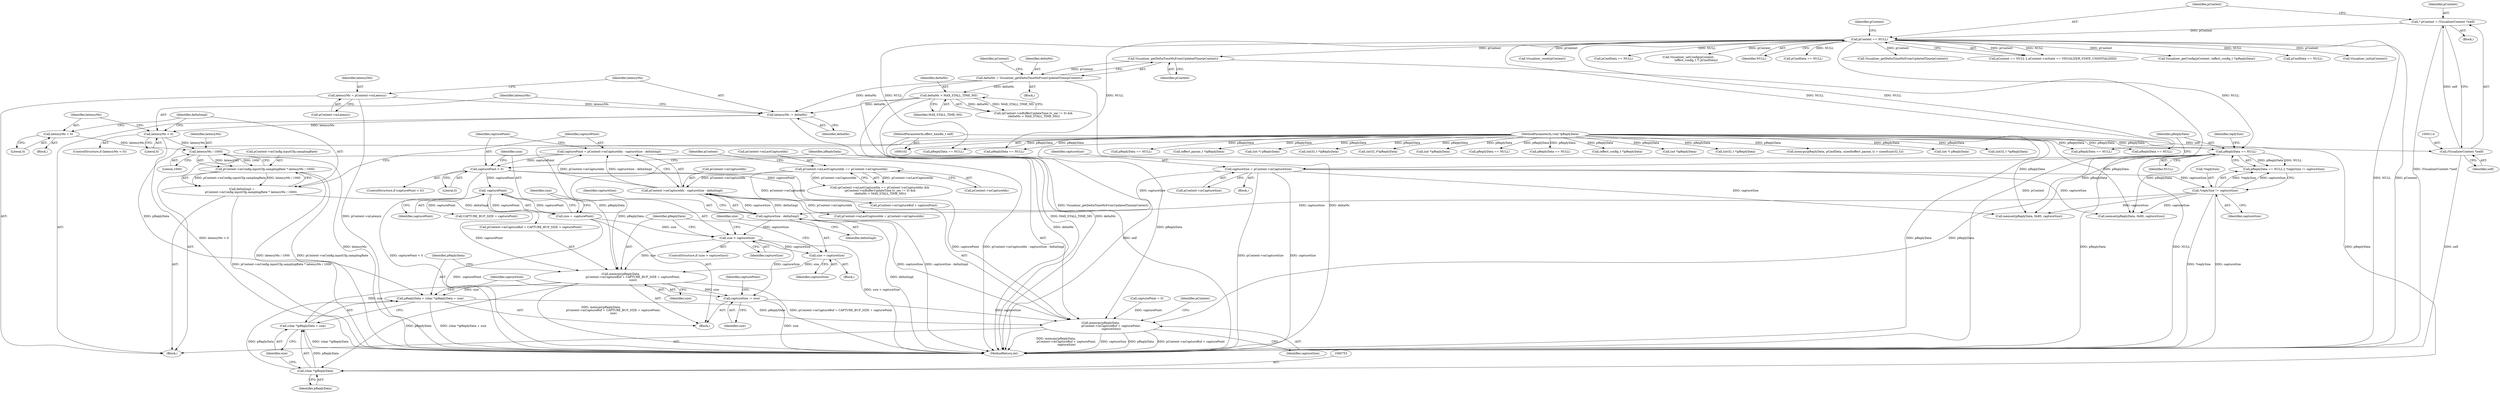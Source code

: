digraph "1_Android_aeea52da00d210587fb3ed895de3d5f2e0264c88_11@API" {
"1000739" [label="(Call,memcpy(pReplyData,\n                           pContext->mCaptureBuf + CAPTURE_BUF_SIZE + capturePoint,\n                           size))"];
"1000621" [label="(Call,pReplyData == NULL)"];
"1000108" [label="(MethodParameterIn,void *pReplyData)"];
"1000119" [label="(Call,pContext == NULL)"];
"1000111" [label="(Call,* pContext = (VisualizerContext *)self)"];
"1000113" [label="(Call,(VisualizerContext *)self)"];
"1000103" [label="(MethodParameterIn,effect_handle_t self)"];
"1000729" [label="(Call,-capturePoint)"];
"1000722" [label="(Call,capturePoint < 0)"];
"1000712" [label="(Call,capturePoint = pContext->mCaptureIdx - captureSize - deltaSmpl)"];
"1000714" [label="(Call,pContext->mCaptureIdx - captureSize - deltaSmpl)"];
"1000646" [label="(Call,pContext->mLastCaptureIdx == pContext->mCaptureIdx)"];
"1000718" [label="(Call,captureSize - deltaSmpl)"];
"1000624" [label="(Call,*replySize != captureSize)"];
"1000614" [label="(Call,captureSize = pContext->mCaptureSize)"];
"1000698" [label="(Call,deltaSmpl =\n                    pContext->mConfig.inputCfg.samplingRate * latencyMs / 1000)"];
"1000700" [label="(Call,pContext->mConfig.inputCfg.samplingRate * latencyMs / 1000)"];
"1000708" [label="(Call,latencyMs / 1000)"];
"1000694" [label="(Call,latencyMs = 0)"];
"1000690" [label="(Call,latencyMs < 0)"];
"1000686" [label="(Call,latencyMs -= deltaMs)"];
"1000640" [label="(Call,deltaMs = Visualizer_getDeltaTimeMsFromUpdatedTime(pContext))"];
"1000642" [label="(Call,Visualizer_getDeltaTimeMsFromUpdatedTime(pContext))"];
"1000661" [label="(Call,deltaMs > MAX_STALL_TIME_MS)"];
"1000681" [label="(Call,latencyMs = pContext->mLatency)"];
"1000736" [label="(Call,size = captureSize)"];
"1000732" [label="(Call,size > captureSize)"];
"1000727" [label="(Call,size = -capturePoint)"];
"1000749" [label="(Call,pReplyData = (char *)pReplyData + size)"];
"1000762" [label="(Call,memcpy(pReplyData,\n                       pContext->mCaptureBuf + capturePoint,\n                       captureSize))"];
"1000752" [label="(Call,(char *)pReplyData)"];
"1000751" [label="(Call,(char *)pReplyData + size)"];
"1000756" [label="(Call,captureSize -= size)"];
"1000755" [label="(Identifier,size)"];
"1000679" [label="(Block,)"];
"1000754" [label="(Identifier,pReplyData)"];
"1000710" [label="(Literal,1000)"];
"1000721" [label="(ControlStructure,if (capturePoint < 0))"];
"1000195" [label="(Call,pReplyData == NULL)"];
"1000115" [label="(Identifier,self)"];
"1000653" [label="(Call,(pContext->mBufferUpdateTime.tv_sec != 0) &&\n (deltaMs > MAX_STALL_TIME_MS))"];
"1000757" [label="(Identifier,captureSize)"];
"1000714" [label="(Call,pContext->mCaptureIdx - captureSize - deltaSmpl)"];
"1000712" [label="(Call,capturePoint = pContext->mCaptureIdx - captureSize - deltaSmpl)"];
"1000759" [label="(Call,capturePoint = 0)"];
"1000735" [label="(Block,)"];
"1000616" [label="(Call,pContext->mCaptureSize)"];
"1000769" [label="(Identifier,captureSize)"];
"1000756" [label="(Call,captureSize -= size)"];
"1000715" [label="(Call,pContext->mCaptureIdx)"];
"1000214" [label="(Call,Visualizer_reset(pContext))"];
"1000642" [label="(Call,Visualizer_getDeltaTimeMsFromUpdatedTime(pContext))"];
"1000640" [label="(Call,deltaMs = Visualizer_getDeltaTimeMsFromUpdatedTime(pContext))"];
"1000713" [label="(Identifier,capturePoint)"];
"1000646" [label="(Call,pContext->mLastCaptureIdx == pContext->mCaptureIdx)"];
"1000220" [label="(Call,pReplyData == NULL)"];
"1000734" [label="(Identifier,captureSize)"];
"1000689" [label="(ControlStructure,if (latencyMs < 0))"];
"1000111" [label="(Call,* pContext = (VisualizerContext *)self)"];
"1000725" [label="(Block,)"];
"1000738" [label="(Identifier,captureSize)"];
"1000638" [label="(Block,)"];
"1000657" [label="(Identifier,pContext)"];
"1000750" [label="(Identifier,pReplyData)"];
"1000113" [label="(Call,(VisualizerContext *)self)"];
"1000772" [label="(Identifier,pContext)"];
"1000487" [label="(Call,pReplyData == NULL)"];
"1000770" [label="(Call,pContext->mLastCaptureIdx = pContext->mCaptureIdx)"];
"1000674" [label="(Call,memset(pReplyData, 0x80, captureSize))"];
"1000662" [label="(Identifier,deltaMs)"];
"1000687" [label="(Identifier,latencyMs)"];
"1000719" [label="(Identifier,captureSize)"];
"1000722" [label="(Call,capturePoint < 0)"];
"1000623" [label="(Identifier,NULL)"];
"1000709" [label="(Identifier,latencyMs)"];
"1000160" [label="(Call,pCmdData == NULL)"];
"1000186" [label="(Call,Visualizer_setConfig(pContext,\n                 (effect_config_t *) pCmdData))"];
"1000698" [label="(Call,deltaSmpl =\n                    pContext->mConfig.inputCfg.samplingRate * latencyMs / 1000)"];
"1000686" [label="(Call,latencyMs -= deltaMs)"];
"1000996" [label="(MethodReturn,int)"];
"1000119" [label="(Call,pContext == NULL)"];
"1000760" [label="(Identifier,capturePoint)"];
"1000737" [label="(Identifier,size)"];
"1000699" [label="(Identifier,deltaSmpl)"];
"1000121" [label="(Identifier,NULL)"];
"1000723" [label="(Identifier,capturePoint)"];
"1000736" [label="(Call,size = captureSize)"];
"1000779" [label="(Call,memset(pReplyData, 0x80, captureSize))"];
"1000470" [label="(Call,pCmdData == NULL)"];
"1000137" [label="(Call,pReplyData == NULL)"];
"1000733" [label="(Identifier,size)"];
"1000344" [label="(Call,(effect_param_t *)pReplyData)"];
"1000103" [label="(MethodParameterIn,effect_handle_t self)"];
"1000708" [label="(Call,latencyMs / 1000)"];
"1000151" [label="(Call,(int *) pReplyData)"];
"1000661" [label="(Call,deltaMs > MAX_STALL_TIME_MS)"];
"1000647" [label="(Call,pContext->mLastCaptureIdx)"];
"1000663" [label="(Identifier,MAX_STALL_TIME_MS)"];
"1000801" [label="(Call,Visualizer_getDeltaTimeMsFromUpdatedTime(pContext))"];
"1000700" [label="(Call,pContext->mConfig.inputCfg.samplingRate * latencyMs / 1000)"];
"1000601" [label="(Call,(int32_t *)pReplyData)"];
"1000926" [label="(Call,(int32_t*)pReplyData)"];
"1000251" [label="(Call,(int *)pReplyData)"];
"1000645" [label="(Call,(pContext->mLastCaptureIdx == pContext->mCaptureIdx) &&\n (pContext->mBufferUpdateTime.tv_sec != 0) &&\n (deltaMs > MAX_STALL_TIME_MS))"];
"1000169" [label="(Call,pReplyData == NULL)"];
"1000682" [label="(Identifier,latencyMs)"];
"1000313" [label="(Call,pReplyData == NULL)"];
"1000209" [label="(Call,(effect_config_t *)pReplyData)"];
"1000731" [label="(ControlStructure,if (size > captureSize))"];
"1000290" [label="(Call,(int *)pReplyData)"];
"1000758" [label="(Identifier,size)"];
"1000752" [label="(Call,(char *)pReplyData)"];
"1000693" [label="(Block,)"];
"1000718" [label="(Call,captureSize - deltaSmpl)"];
"1000501" [label="(Call,(int32_t *)pReplyData)"];
"1000650" [label="(Call,pContext->mCaptureIdx)"];
"1000741" [label="(Call,pContext->mCaptureBuf + CAPTURE_BUF_SIZE + capturePoint)"];
"1000622" [label="(Identifier,pReplyData)"];
"1000120" [label="(Identifier,pContext)"];
"1000124" [label="(Identifier,pContext)"];
"1000641" [label="(Identifier,deltaMs)"];
"1000624" [label="(Call,*replySize != captureSize)"];
"1000740" [label="(Identifier,pReplyData)"];
"1000614" [label="(Call,captureSize = pContext->mCaptureSize)"];
"1000745" [label="(Call,CAPTURE_BUF_SIZE + capturePoint)"];
"1000333" [label="(Call,memcpy(pReplyData, pCmdData, sizeof(effect_param_t) + sizeof(uint32_t)))"];
"1000643" [label="(Identifier,pContext)"];
"1000109" [label="(Block,)"];
"1000627" [label="(Identifier,captureSize)"];
"1000727" [label="(Call,size = -capturePoint)"];
"1000751" [label="(Call,(char *)pReplyData + size)"];
"1000118" [label="(Call,pContext == NULL || pContext->mState == VISUALIZER_STATE_UNINITIALIZED)"];
"1000620" [label="(Call,pReplyData == NULL || *replySize != captureSize)"];
"1000112" [label="(Identifier,pContext)"];
"1000732" [label="(Call,size > captureSize)"];
"1000207" [label="(Call,Visualizer_getConfig(pContext, (effect_config_t *)pReplyData))"];
"1000299" [label="(Call,pCmdData == NULL)"];
"1000739" [label="(Call,memcpy(pReplyData,\n                           pContext->mCaptureBuf + CAPTURE_BUF_SIZE + capturePoint,\n                           size))"];
"1000749" [label="(Call,pReplyData = (char *)pReplyData + size)"];
"1000108" [label="(MethodParameterIn,void *pReplyData)"];
"1000625" [label="(Call,*replySize)"];
"1000696" [label="(Literal,0)"];
"1000692" [label="(Literal,0)"];
"1000720" [label="(Identifier,deltaSmpl)"];
"1000729" [label="(Call,-capturePoint)"];
"1000728" [label="(Identifier,size)"];
"1000621" [label="(Call,pReplyData == NULL)"];
"1000612" [label="(Block,)"];
"1000681" [label="(Call,latencyMs = pContext->mLatency)"];
"1000690" [label="(Call,latencyMs < 0)"];
"1000762" [label="(Call,memcpy(pReplyData,\n                       pContext->mCaptureBuf + capturePoint,\n                       captureSize))"];
"1000763" [label="(Identifier,pReplyData)"];
"1000183" [label="(Call,(int *) pReplyData)"];
"1000648" [label="(Identifier,pContext)"];
"1000748" [label="(Identifier,size)"];
"1000626" [label="(Identifier,replySize)"];
"1000730" [label="(Identifier,capturePoint)"];
"1000683" [label="(Call,pContext->mLatency)"];
"1000691" [label="(Identifier,latencyMs)"];
"1000701" [label="(Call,pContext->mConfig.inputCfg.samplingRate)"];
"1000154" [label="(Call,Visualizer_init(pContext))"];
"1000528" [label="(Call,(int32_t *)pReplyData)"];
"1000615" [label="(Identifier,captureSize)"];
"1000259" [label="(Call,pReplyData == NULL)"];
"1000688" [label="(Identifier,deltaMs)"];
"1000724" [label="(Literal,0)"];
"1000694" [label="(Call,latencyMs = 0)"];
"1000764" [label="(Call,pContext->mCaptureBuf + capturePoint)"];
"1000695" [label="(Identifier,latencyMs)"];
"1000739" -> "1000725"  [label="AST: "];
"1000739" -> "1000748"  [label="CFG: "];
"1000740" -> "1000739"  [label="AST: "];
"1000741" -> "1000739"  [label="AST: "];
"1000748" -> "1000739"  [label="AST: "];
"1000750" -> "1000739"  [label="CFG: "];
"1000739" -> "1000996"  [label="DDG: memcpy(pReplyData,\n                           pContext->mCaptureBuf + CAPTURE_BUF_SIZE + capturePoint,\n                           size)"];
"1000739" -> "1000996"  [label="DDG: pContext->mCaptureBuf + CAPTURE_BUF_SIZE + capturePoint"];
"1000621" -> "1000739"  [label="DDG: pReplyData"];
"1000108" -> "1000739"  [label="DDG: pReplyData"];
"1000729" -> "1000739"  [label="DDG: capturePoint"];
"1000736" -> "1000739"  [label="DDG: size"];
"1000732" -> "1000739"  [label="DDG: size"];
"1000739" -> "1000749"  [label="DDG: size"];
"1000739" -> "1000752"  [label="DDG: pReplyData"];
"1000739" -> "1000751"  [label="DDG: size"];
"1000739" -> "1000756"  [label="DDG: size"];
"1000621" -> "1000620"  [label="AST: "];
"1000621" -> "1000623"  [label="CFG: "];
"1000622" -> "1000621"  [label="AST: "];
"1000623" -> "1000621"  [label="AST: "];
"1000626" -> "1000621"  [label="CFG: "];
"1000620" -> "1000621"  [label="CFG: "];
"1000621" -> "1000996"  [label="DDG: pReplyData"];
"1000621" -> "1000996"  [label="DDG: NULL"];
"1000621" -> "1000620"  [label="DDG: pReplyData"];
"1000621" -> "1000620"  [label="DDG: NULL"];
"1000108" -> "1000621"  [label="DDG: pReplyData"];
"1000119" -> "1000621"  [label="DDG: NULL"];
"1000621" -> "1000674"  [label="DDG: pReplyData"];
"1000621" -> "1000762"  [label="DDG: pReplyData"];
"1000621" -> "1000779"  [label="DDG: pReplyData"];
"1000108" -> "1000102"  [label="AST: "];
"1000108" -> "1000996"  [label="DDG: pReplyData"];
"1000108" -> "1000137"  [label="DDG: pReplyData"];
"1000108" -> "1000151"  [label="DDG: pReplyData"];
"1000108" -> "1000169"  [label="DDG: pReplyData"];
"1000108" -> "1000183"  [label="DDG: pReplyData"];
"1000108" -> "1000195"  [label="DDG: pReplyData"];
"1000108" -> "1000209"  [label="DDG: pReplyData"];
"1000108" -> "1000220"  [label="DDG: pReplyData"];
"1000108" -> "1000251"  [label="DDG: pReplyData"];
"1000108" -> "1000259"  [label="DDG: pReplyData"];
"1000108" -> "1000290"  [label="DDG: pReplyData"];
"1000108" -> "1000313"  [label="DDG: pReplyData"];
"1000108" -> "1000333"  [label="DDG: pReplyData"];
"1000108" -> "1000344"  [label="DDG: pReplyData"];
"1000108" -> "1000487"  [label="DDG: pReplyData"];
"1000108" -> "1000501"  [label="DDG: pReplyData"];
"1000108" -> "1000528"  [label="DDG: pReplyData"];
"1000108" -> "1000601"  [label="DDG: pReplyData"];
"1000108" -> "1000674"  [label="DDG: pReplyData"];
"1000108" -> "1000749"  [label="DDG: pReplyData"];
"1000108" -> "1000752"  [label="DDG: pReplyData"];
"1000108" -> "1000762"  [label="DDG: pReplyData"];
"1000108" -> "1000779"  [label="DDG: pReplyData"];
"1000108" -> "1000926"  [label="DDG: pReplyData"];
"1000119" -> "1000118"  [label="AST: "];
"1000119" -> "1000121"  [label="CFG: "];
"1000120" -> "1000119"  [label="AST: "];
"1000121" -> "1000119"  [label="AST: "];
"1000124" -> "1000119"  [label="CFG: "];
"1000118" -> "1000119"  [label="CFG: "];
"1000119" -> "1000996"  [label="DDG: NULL"];
"1000119" -> "1000996"  [label="DDG: pContext"];
"1000119" -> "1000118"  [label="DDG: pContext"];
"1000119" -> "1000118"  [label="DDG: NULL"];
"1000111" -> "1000119"  [label="DDG: pContext"];
"1000119" -> "1000137"  [label="DDG: NULL"];
"1000119" -> "1000154"  [label="DDG: pContext"];
"1000119" -> "1000160"  [label="DDG: NULL"];
"1000119" -> "1000186"  [label="DDG: pContext"];
"1000119" -> "1000195"  [label="DDG: NULL"];
"1000119" -> "1000207"  [label="DDG: pContext"];
"1000119" -> "1000214"  [label="DDG: pContext"];
"1000119" -> "1000220"  [label="DDG: NULL"];
"1000119" -> "1000259"  [label="DDG: NULL"];
"1000119" -> "1000299"  [label="DDG: NULL"];
"1000119" -> "1000470"  [label="DDG: NULL"];
"1000119" -> "1000642"  [label="DDG: pContext"];
"1000119" -> "1000801"  [label="DDG: pContext"];
"1000111" -> "1000109"  [label="AST: "];
"1000111" -> "1000113"  [label="CFG: "];
"1000112" -> "1000111"  [label="AST: "];
"1000113" -> "1000111"  [label="AST: "];
"1000120" -> "1000111"  [label="CFG: "];
"1000111" -> "1000996"  [label="DDG: (VisualizerContext *)self"];
"1000113" -> "1000111"  [label="DDG: self"];
"1000113" -> "1000115"  [label="CFG: "];
"1000114" -> "1000113"  [label="AST: "];
"1000115" -> "1000113"  [label="AST: "];
"1000113" -> "1000996"  [label="DDG: self"];
"1000103" -> "1000113"  [label="DDG: self"];
"1000103" -> "1000102"  [label="AST: "];
"1000103" -> "1000996"  [label="DDG: self"];
"1000729" -> "1000727"  [label="AST: "];
"1000729" -> "1000730"  [label="CFG: "];
"1000730" -> "1000729"  [label="AST: "];
"1000727" -> "1000729"  [label="CFG: "];
"1000729" -> "1000727"  [label="DDG: capturePoint"];
"1000722" -> "1000729"  [label="DDG: capturePoint"];
"1000729" -> "1000741"  [label="DDG: capturePoint"];
"1000729" -> "1000745"  [label="DDG: capturePoint"];
"1000722" -> "1000721"  [label="AST: "];
"1000722" -> "1000724"  [label="CFG: "];
"1000723" -> "1000722"  [label="AST: "];
"1000724" -> "1000722"  [label="AST: "];
"1000728" -> "1000722"  [label="CFG: "];
"1000763" -> "1000722"  [label="CFG: "];
"1000722" -> "1000996"  [label="DDG: capturePoint < 0"];
"1000712" -> "1000722"  [label="DDG: capturePoint"];
"1000722" -> "1000762"  [label="DDG: capturePoint"];
"1000722" -> "1000764"  [label="DDG: capturePoint"];
"1000712" -> "1000679"  [label="AST: "];
"1000712" -> "1000714"  [label="CFG: "];
"1000713" -> "1000712"  [label="AST: "];
"1000714" -> "1000712"  [label="AST: "];
"1000723" -> "1000712"  [label="CFG: "];
"1000712" -> "1000996"  [label="DDG: pContext->mCaptureIdx - captureSize - deltaSmpl"];
"1000714" -> "1000712"  [label="DDG: pContext->mCaptureIdx"];
"1000714" -> "1000712"  [label="DDG: captureSize - deltaSmpl"];
"1000714" -> "1000718"  [label="CFG: "];
"1000715" -> "1000714"  [label="AST: "];
"1000718" -> "1000714"  [label="AST: "];
"1000714" -> "1000996"  [label="DDG: captureSize - deltaSmpl"];
"1000646" -> "1000714"  [label="DDG: pContext->mCaptureIdx"];
"1000718" -> "1000714"  [label="DDG: captureSize"];
"1000718" -> "1000714"  [label="DDG: deltaSmpl"];
"1000714" -> "1000770"  [label="DDG: pContext->mCaptureIdx"];
"1000646" -> "1000645"  [label="AST: "];
"1000646" -> "1000650"  [label="CFG: "];
"1000647" -> "1000646"  [label="AST: "];
"1000650" -> "1000646"  [label="AST: "];
"1000657" -> "1000646"  [label="CFG: "];
"1000645" -> "1000646"  [label="CFG: "];
"1000646" -> "1000645"  [label="DDG: pContext->mLastCaptureIdx"];
"1000646" -> "1000645"  [label="DDG: pContext->mCaptureIdx"];
"1000646" -> "1000770"  [label="DDG: pContext->mCaptureIdx"];
"1000718" -> "1000720"  [label="CFG: "];
"1000719" -> "1000718"  [label="AST: "];
"1000720" -> "1000718"  [label="AST: "];
"1000718" -> "1000996"  [label="DDG: deltaSmpl"];
"1000624" -> "1000718"  [label="DDG: captureSize"];
"1000614" -> "1000718"  [label="DDG: captureSize"];
"1000698" -> "1000718"  [label="DDG: deltaSmpl"];
"1000718" -> "1000732"  [label="DDG: captureSize"];
"1000718" -> "1000762"  [label="DDG: captureSize"];
"1000624" -> "1000620"  [label="AST: "];
"1000624" -> "1000627"  [label="CFG: "];
"1000625" -> "1000624"  [label="AST: "];
"1000627" -> "1000624"  [label="AST: "];
"1000620" -> "1000624"  [label="CFG: "];
"1000624" -> "1000996"  [label="DDG: captureSize"];
"1000624" -> "1000996"  [label="DDG: *replySize"];
"1000624" -> "1000620"  [label="DDG: *replySize"];
"1000624" -> "1000620"  [label="DDG: captureSize"];
"1000614" -> "1000624"  [label="DDG: captureSize"];
"1000624" -> "1000674"  [label="DDG: captureSize"];
"1000624" -> "1000779"  [label="DDG: captureSize"];
"1000614" -> "1000612"  [label="AST: "];
"1000614" -> "1000616"  [label="CFG: "];
"1000615" -> "1000614"  [label="AST: "];
"1000616" -> "1000614"  [label="AST: "];
"1000622" -> "1000614"  [label="CFG: "];
"1000614" -> "1000996"  [label="DDG: pContext->mCaptureSize"];
"1000614" -> "1000996"  [label="DDG: captureSize"];
"1000614" -> "1000674"  [label="DDG: captureSize"];
"1000614" -> "1000779"  [label="DDG: captureSize"];
"1000698" -> "1000679"  [label="AST: "];
"1000698" -> "1000700"  [label="CFG: "];
"1000699" -> "1000698"  [label="AST: "];
"1000700" -> "1000698"  [label="AST: "];
"1000713" -> "1000698"  [label="CFG: "];
"1000698" -> "1000996"  [label="DDG: pContext->mConfig.inputCfg.samplingRate * latencyMs / 1000"];
"1000700" -> "1000698"  [label="DDG: pContext->mConfig.inputCfg.samplingRate"];
"1000700" -> "1000698"  [label="DDG: latencyMs / 1000"];
"1000700" -> "1000708"  [label="CFG: "];
"1000701" -> "1000700"  [label="AST: "];
"1000708" -> "1000700"  [label="AST: "];
"1000700" -> "1000996"  [label="DDG: latencyMs / 1000"];
"1000700" -> "1000996"  [label="DDG: pContext->mConfig.inputCfg.samplingRate"];
"1000708" -> "1000700"  [label="DDG: latencyMs"];
"1000708" -> "1000700"  [label="DDG: 1000"];
"1000708" -> "1000710"  [label="CFG: "];
"1000709" -> "1000708"  [label="AST: "];
"1000710" -> "1000708"  [label="AST: "];
"1000708" -> "1000996"  [label="DDG: latencyMs"];
"1000694" -> "1000708"  [label="DDG: latencyMs"];
"1000690" -> "1000708"  [label="DDG: latencyMs"];
"1000694" -> "1000693"  [label="AST: "];
"1000694" -> "1000696"  [label="CFG: "];
"1000695" -> "1000694"  [label="AST: "];
"1000696" -> "1000694"  [label="AST: "];
"1000699" -> "1000694"  [label="CFG: "];
"1000690" -> "1000689"  [label="AST: "];
"1000690" -> "1000692"  [label="CFG: "];
"1000691" -> "1000690"  [label="AST: "];
"1000692" -> "1000690"  [label="AST: "];
"1000695" -> "1000690"  [label="CFG: "];
"1000699" -> "1000690"  [label="CFG: "];
"1000690" -> "1000996"  [label="DDG: latencyMs < 0"];
"1000686" -> "1000690"  [label="DDG: latencyMs"];
"1000686" -> "1000679"  [label="AST: "];
"1000686" -> "1000688"  [label="CFG: "];
"1000687" -> "1000686"  [label="AST: "];
"1000688" -> "1000686"  [label="AST: "];
"1000691" -> "1000686"  [label="CFG: "];
"1000686" -> "1000996"  [label="DDG: deltaMs"];
"1000640" -> "1000686"  [label="DDG: deltaMs"];
"1000661" -> "1000686"  [label="DDG: deltaMs"];
"1000681" -> "1000686"  [label="DDG: latencyMs"];
"1000640" -> "1000638"  [label="AST: "];
"1000640" -> "1000642"  [label="CFG: "];
"1000641" -> "1000640"  [label="AST: "];
"1000642" -> "1000640"  [label="AST: "];
"1000648" -> "1000640"  [label="CFG: "];
"1000640" -> "1000996"  [label="DDG: deltaMs"];
"1000640" -> "1000996"  [label="DDG: Visualizer_getDeltaTimeMsFromUpdatedTime(pContext)"];
"1000642" -> "1000640"  [label="DDG: pContext"];
"1000640" -> "1000661"  [label="DDG: deltaMs"];
"1000642" -> "1000643"  [label="CFG: "];
"1000643" -> "1000642"  [label="AST: "];
"1000642" -> "1000996"  [label="DDG: pContext"];
"1000661" -> "1000653"  [label="AST: "];
"1000661" -> "1000663"  [label="CFG: "];
"1000662" -> "1000661"  [label="AST: "];
"1000663" -> "1000661"  [label="AST: "];
"1000653" -> "1000661"  [label="CFG: "];
"1000661" -> "1000996"  [label="DDG: MAX_STALL_TIME_MS"];
"1000661" -> "1000996"  [label="DDG: deltaMs"];
"1000661" -> "1000653"  [label="DDG: deltaMs"];
"1000661" -> "1000653"  [label="DDG: MAX_STALL_TIME_MS"];
"1000681" -> "1000679"  [label="AST: "];
"1000681" -> "1000683"  [label="CFG: "];
"1000682" -> "1000681"  [label="AST: "];
"1000683" -> "1000681"  [label="AST: "];
"1000687" -> "1000681"  [label="CFG: "];
"1000681" -> "1000996"  [label="DDG: pContext->mLatency"];
"1000736" -> "1000735"  [label="AST: "];
"1000736" -> "1000738"  [label="CFG: "];
"1000737" -> "1000736"  [label="AST: "];
"1000738" -> "1000736"  [label="AST: "];
"1000740" -> "1000736"  [label="CFG: "];
"1000732" -> "1000736"  [label="DDG: captureSize"];
"1000732" -> "1000731"  [label="AST: "];
"1000732" -> "1000734"  [label="CFG: "];
"1000733" -> "1000732"  [label="AST: "];
"1000734" -> "1000732"  [label="AST: "];
"1000737" -> "1000732"  [label="CFG: "];
"1000740" -> "1000732"  [label="CFG: "];
"1000732" -> "1000996"  [label="DDG: size > captureSize"];
"1000727" -> "1000732"  [label="DDG: size"];
"1000732" -> "1000756"  [label="DDG: captureSize"];
"1000727" -> "1000725"  [label="AST: "];
"1000728" -> "1000727"  [label="AST: "];
"1000733" -> "1000727"  [label="CFG: "];
"1000727" -> "1000996"  [label="DDG: -capturePoint"];
"1000749" -> "1000725"  [label="AST: "];
"1000749" -> "1000751"  [label="CFG: "];
"1000750" -> "1000749"  [label="AST: "];
"1000751" -> "1000749"  [label="AST: "];
"1000757" -> "1000749"  [label="CFG: "];
"1000749" -> "1000996"  [label="DDG: (char *)pReplyData + size"];
"1000752" -> "1000749"  [label="DDG: pReplyData"];
"1000749" -> "1000762"  [label="DDG: pReplyData"];
"1000762" -> "1000679"  [label="AST: "];
"1000762" -> "1000769"  [label="CFG: "];
"1000763" -> "1000762"  [label="AST: "];
"1000764" -> "1000762"  [label="AST: "];
"1000769" -> "1000762"  [label="AST: "];
"1000772" -> "1000762"  [label="CFG: "];
"1000762" -> "1000996"  [label="DDG: memcpy(pReplyData,\n                       pContext->mCaptureBuf + capturePoint,\n                       captureSize)"];
"1000762" -> "1000996"  [label="DDG: captureSize"];
"1000762" -> "1000996"  [label="DDG: pReplyData"];
"1000762" -> "1000996"  [label="DDG: pContext->mCaptureBuf + capturePoint"];
"1000759" -> "1000762"  [label="DDG: capturePoint"];
"1000756" -> "1000762"  [label="DDG: captureSize"];
"1000752" -> "1000751"  [label="AST: "];
"1000752" -> "1000754"  [label="CFG: "];
"1000753" -> "1000752"  [label="AST: "];
"1000754" -> "1000752"  [label="AST: "];
"1000755" -> "1000752"  [label="CFG: "];
"1000752" -> "1000751"  [label="DDG: pReplyData"];
"1000751" -> "1000755"  [label="CFG: "];
"1000755" -> "1000751"  [label="AST: "];
"1000751" -> "1000996"  [label="DDG: (char *)pReplyData"];
"1000756" -> "1000725"  [label="AST: "];
"1000756" -> "1000758"  [label="CFG: "];
"1000757" -> "1000756"  [label="AST: "];
"1000758" -> "1000756"  [label="AST: "];
"1000760" -> "1000756"  [label="CFG: "];
"1000756" -> "1000996"  [label="DDG: size"];
}

